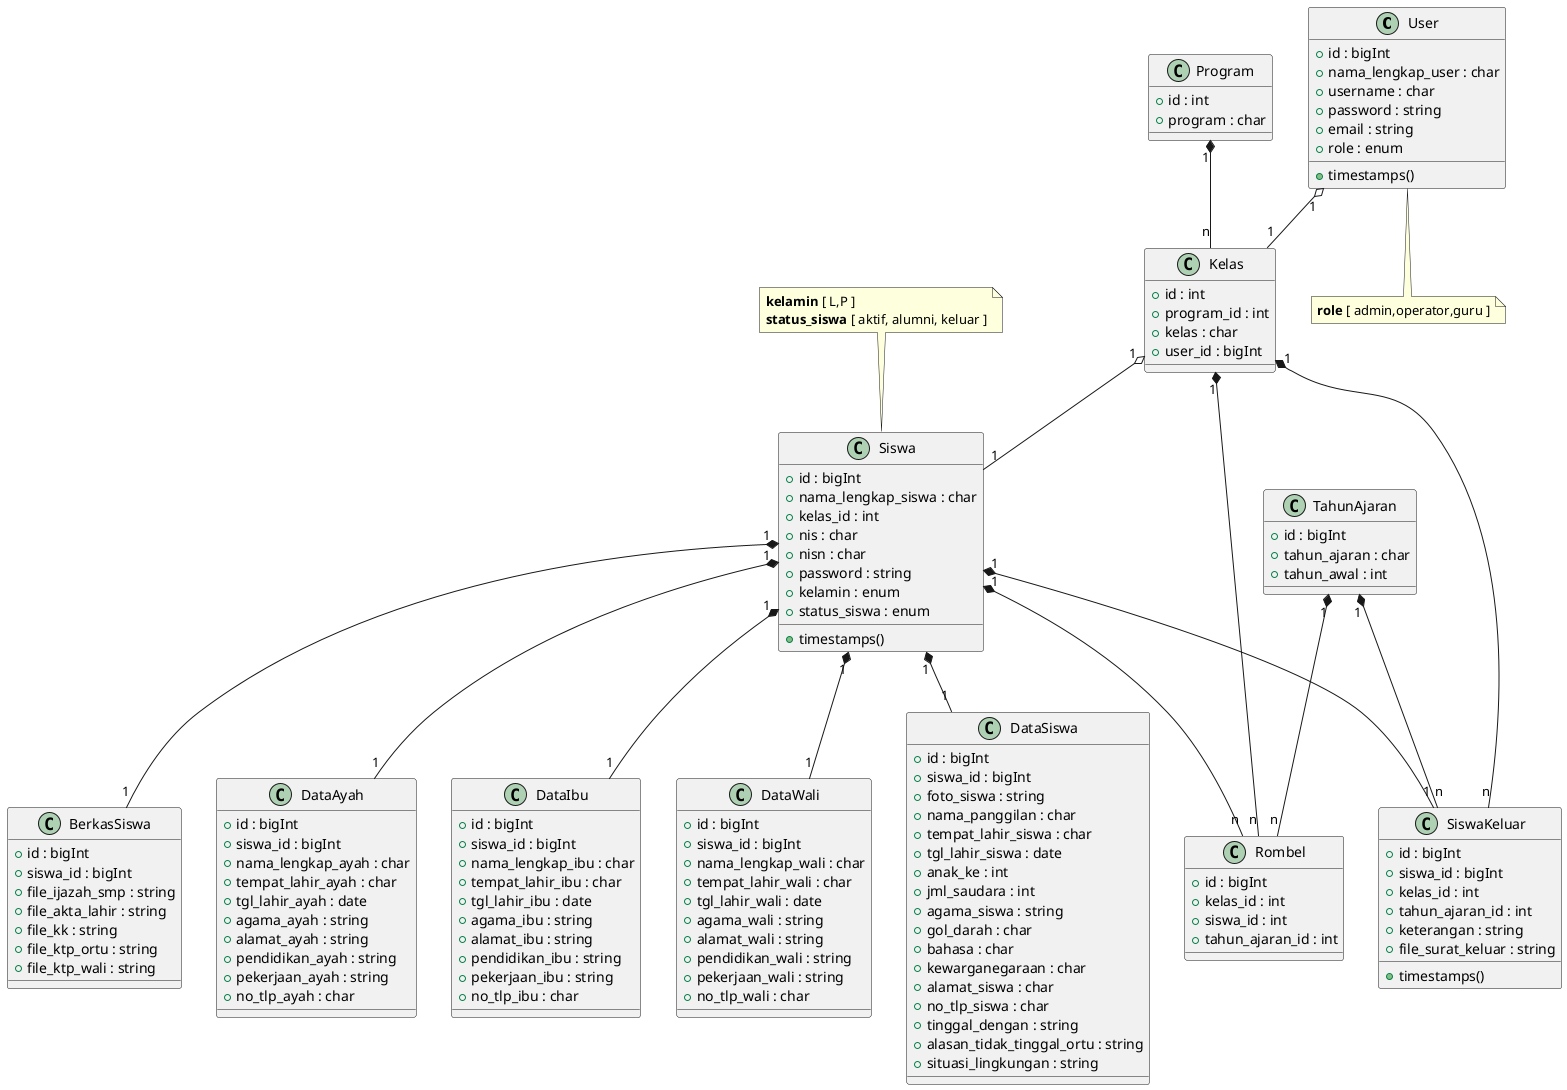 @startuml Bukdis V.2

class User {
    + id : bigInt
    + nama_lengkap_user : char
    + username : char
    + password : string
    + email : string
    + role : enum
    + timestamps()
}

class Siswa{
    + id : bigInt
    + nama_lengkap_siswa : char
    + kelas_id : int
    + nis : char
    + nisn : char
    + password : string
    + kelamin : enum
    + status_siswa : enum
    + timestamps()
}

class DataSiswa {
    + id : bigInt
    + siswa_id : bigInt
    + foto_siswa : string
    + nama_panggilan : char
    + tempat_lahir_siswa : char
    + tgl_lahir_siswa : date
    + anak_ke : int
    + jml_saudara : int
    + agama_siswa : string
    + gol_darah : char
    + bahasa : char
    + kewarganegaraan : char
    + alamat_siswa : char
    + no_tlp_siswa : char
    + tinggal_dengan : string
    + alasan_tidak_tinggal_ortu : string
    + situasi_lingkungan : string
}

class BerkasSiswa {
    + id : bigInt
    + siswa_id : bigInt
    + file_ijazah_smp : string
    + file_akta_lahir : string
    + file_kk : string
    + file_ktp_ortu : string
    + file_ktp_wali : string
}

class DataAyah {
    + id : bigInt
    + siswa_id : bigInt
    + nama_lengkap_ayah : char
    + tempat_lahir_ayah : char
    + tgl_lahir_ayah : date
    + agama_ayah : string
    + alamat_ayah : string
    + pendidikan_ayah : string
    + pekerjaan_ayah : string
    + no_tlp_ayah : char
}

class DataIbu {
    + id : bigInt
    + siswa_id : bigInt
    + nama_lengkap_ibu : char
    + tempat_lahir_ibu : char
    + tgl_lahir_ibu : date
    + agama_ibu : string
    + alamat_ibu : string
    + pendidikan_ibu : string
    + pekerjaan_ibu : string
    + no_tlp_ibu : char
}

class DataWali {
    + id : bigInt
    + siswa_id : bigInt
    + nama_lengkap_wali : char
    + tempat_lahir_wali : char
    + tgl_lahir_wali : date
    + agama_wali : string
    + alamat_wali : string
    + pendidikan_wali : string
    + pekerjaan_wali : string
    + no_tlp_wali : char
}

class Program{
    + id : int
    + program : char
}

class Kelas{
    + id : int
    + program_id : int
    + kelas : char
    + user_id : bigInt
}

class TahunAjaran {
    + id : bigInt
    + tahun_ajaran : char 
    + tahun_awal : int
}

class Rombel {
    + id : bigInt
    + kelas_id : int
    + siswa_id : int
    + tahun_ajaran_id : int
}

Class SiswaKeluar {
    + id : bigInt
    + siswa_id : bigInt
    + kelas_id : int
    + tahun_ajaran_id : int
    + keterangan : string
    + file_surat_keluar : string
    + timestamps()
}

User "1" o-- "1" Kelas
Program "1" *-- "n" Kelas

Kelas "1" o-- "1" Siswa
Kelas "1" *-- "n" Rombel

TahunAjaran "1" *-- "n" Rombel

Siswa "1" *-- "1" DataSiswa
Siswa "1" *-- "1" BerkasSiswa
Siswa "1" *-- "1" DataAyah
Siswa "1" *-- "1" DataIbu
Siswa "1" *-- "1" DataWali
Siswa "1" *-- "n" Rombel

Siswa "1" *-- "1" SiswaKeluar
Kelas "1" *-- "n" SiswaKeluar
TahunAjaran "1" *-- "n" SiswaKeluar

note bottom of User 
<b>role</b> [ admin,operator,guru ]
end note

note top of Siswa 
<b>kelamin</b> [ L,P ]
<b>status_siswa</b> [ aktif, alumni, keluar ]
end note

@enduml
